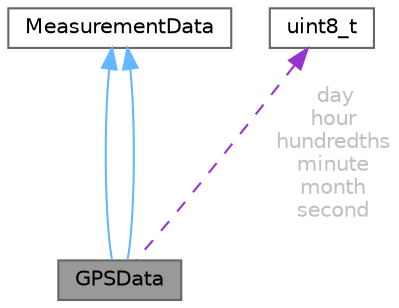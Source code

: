 digraph "GPSData"
{
 // LATEX_PDF_SIZE
  bgcolor="transparent";
  edge [fontname=Helvetica,fontsize=10,labelfontname=Helvetica,labelfontsize=10];
  node [fontname=Helvetica,fontsize=10,shape=box,height=0.2,width=0.4];
  Node1 [id="Node000001",label="GPSData",height=0.2,width=0.4,color="gray40", fillcolor="grey60", style="filled", fontcolor="black",tooltip=" "];
  Node2 -> Node1 [id="edge1_Node000001_Node000002",dir="back",color="steelblue1",style="solid",tooltip=" "];
  Node2 [id="Node000002",label="MeasurementData",height=0.2,width=0.4,color="gray40", fillcolor="white", style="filled",URL="$struct_measurement_data.html",tooltip=" "];
  Node2 -> Node1 [id="edge2_Node000001_Node000002",dir="back",color="steelblue1",style="solid",tooltip=" "];
  Node3 -> Node1 [id="edge3_Node000001_Node000003",dir="back",color="darkorchid3",style="dashed",tooltip=" ",label=" day\nhour\nhundredths\nminute\nmonth\nsecond",fontcolor="grey" ];
  Node3 [id="Node000003",label="uint8_t",height=0.2,width=0.4,color="gray40", fillcolor="white", style="filled",tooltip=" "];
}
